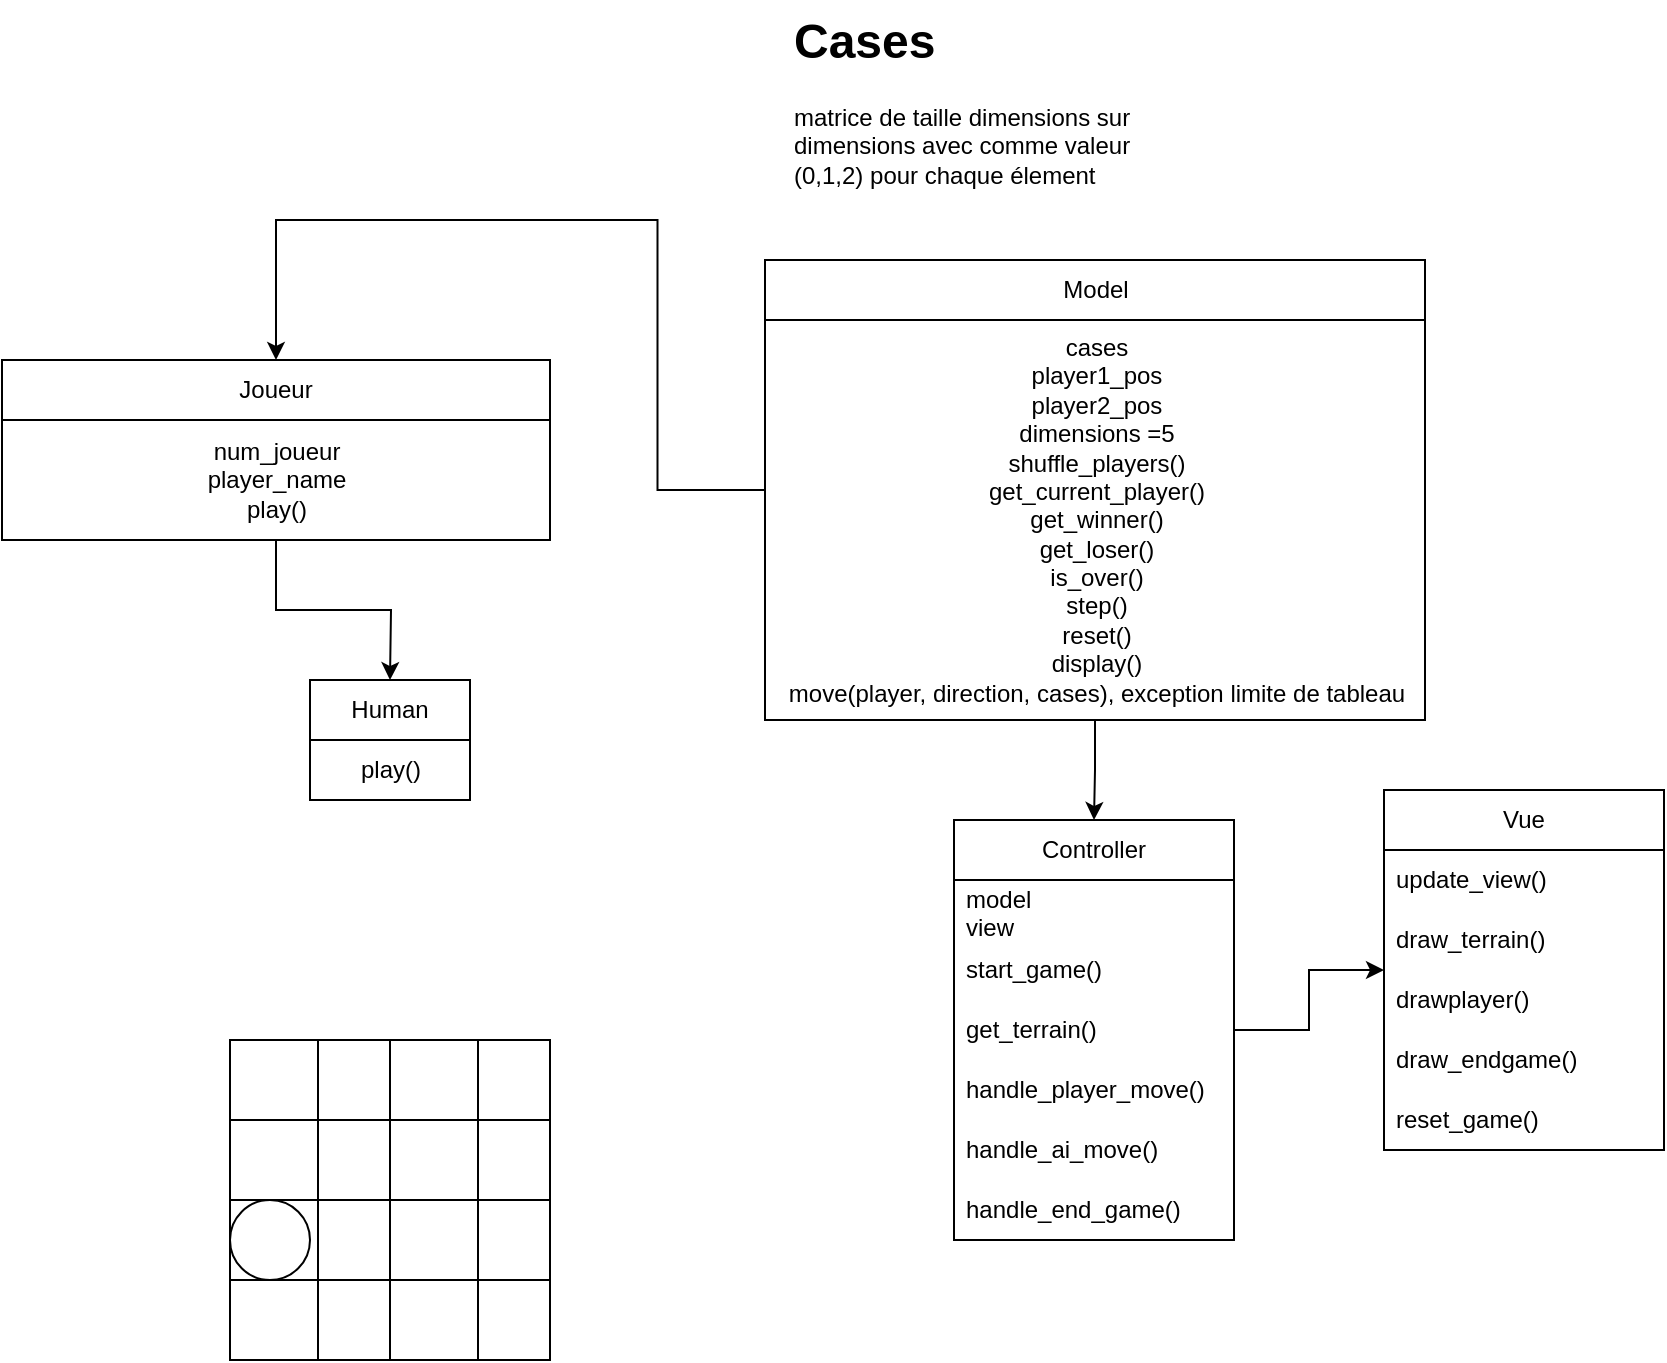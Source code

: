 <mxfile version="26.0.16">
  <diagram name="Page-1" id="e00Dm4wTywSY6sTYue8r">
    <mxGraphModel dx="1987" dy="1797" grid="1" gridSize="10" guides="1" tooltips="1" connect="1" arrows="1" fold="1" page="1" pageScale="1" pageWidth="827" pageHeight="1169" math="0" shadow="0">
      <root>
        <mxCell id="0" />
        <mxCell id="1" parent="0" />
        <mxCell id="Sh-7Oe9DfVssQbn5fpOl-42" style="edgeStyle=orthogonalEdgeStyle;rounded=0;orthogonalLoop=1;jettySize=auto;html=1;" edge="1" parent="1" source="Sh-7Oe9DfVssQbn5fpOl-12" target="Sh-7Oe9DfVssQbn5fpOl-16">
          <mxGeometry relative="1" as="geometry" />
        </mxCell>
        <mxCell id="Sh-7Oe9DfVssQbn5fpOl-12" value="Controller" style="swimlane;fontStyle=0;childLayout=stackLayout;horizontal=1;startSize=30;horizontalStack=0;resizeParent=1;resizeParentMax=0;resizeLast=0;collapsible=1;marginBottom=0;whiteSpace=wrap;html=1;" vertex="1" parent="1">
          <mxGeometry x="472" y="320" width="140" height="210" as="geometry" />
        </mxCell>
        <mxCell id="Sh-7Oe9DfVssQbn5fpOl-15" value="model&lt;div&gt;view&lt;/div&gt;" style="text;strokeColor=none;fillColor=none;align=left;verticalAlign=middle;spacingLeft=4;spacingRight=4;overflow=hidden;points=[[0,0.5],[1,0.5]];portConstraint=eastwest;rotatable=0;whiteSpace=wrap;html=1;" vertex="1" parent="Sh-7Oe9DfVssQbn5fpOl-12">
          <mxGeometry y="30" width="140" height="30" as="geometry" />
        </mxCell>
        <mxCell id="Sh-7Oe9DfVssQbn5fpOl-13" value="start_game()" style="text;strokeColor=none;fillColor=none;align=left;verticalAlign=middle;spacingLeft=4;spacingRight=4;overflow=hidden;points=[[0,0.5],[1,0.5]];portConstraint=eastwest;rotatable=0;whiteSpace=wrap;html=1;" vertex="1" parent="Sh-7Oe9DfVssQbn5fpOl-12">
          <mxGeometry y="60" width="140" height="30" as="geometry" />
        </mxCell>
        <mxCell id="Sh-7Oe9DfVssQbn5fpOl-14" value="get_terrain()" style="text;strokeColor=none;fillColor=none;align=left;verticalAlign=middle;spacingLeft=4;spacingRight=4;overflow=hidden;points=[[0,0.5],[1,0.5]];portConstraint=eastwest;rotatable=0;whiteSpace=wrap;html=1;" vertex="1" parent="Sh-7Oe9DfVssQbn5fpOl-12">
          <mxGeometry y="90" width="140" height="30" as="geometry" />
        </mxCell>
        <mxCell id="Sh-7Oe9DfVssQbn5fpOl-59" value="handle_player_move()" style="text;strokeColor=none;fillColor=none;align=left;verticalAlign=middle;spacingLeft=4;spacingRight=4;overflow=hidden;points=[[0,0.5],[1,0.5]];portConstraint=eastwest;rotatable=0;whiteSpace=wrap;html=1;" vertex="1" parent="Sh-7Oe9DfVssQbn5fpOl-12">
          <mxGeometry y="120" width="140" height="30" as="geometry" />
        </mxCell>
        <mxCell id="Sh-7Oe9DfVssQbn5fpOl-58" value="handle_ai_move()" style="text;strokeColor=none;fillColor=none;align=left;verticalAlign=middle;spacingLeft=4;spacingRight=4;overflow=hidden;points=[[0,0.5],[1,0.5]];portConstraint=eastwest;rotatable=0;whiteSpace=wrap;html=1;" vertex="1" parent="Sh-7Oe9DfVssQbn5fpOl-12">
          <mxGeometry y="150" width="140" height="30" as="geometry" />
        </mxCell>
        <mxCell id="Sh-7Oe9DfVssQbn5fpOl-54" value="handle_end_game()" style="text;strokeColor=none;fillColor=none;align=left;verticalAlign=middle;spacingLeft=4;spacingRight=4;overflow=hidden;points=[[0,0.5],[1,0.5]];portConstraint=eastwest;rotatable=0;whiteSpace=wrap;html=1;" vertex="1" parent="Sh-7Oe9DfVssQbn5fpOl-12">
          <mxGeometry y="180" width="140" height="30" as="geometry" />
        </mxCell>
        <mxCell id="Sh-7Oe9DfVssQbn5fpOl-16" value="Vue" style="swimlane;fontStyle=0;childLayout=stackLayout;horizontal=1;startSize=30;horizontalStack=0;resizeParent=1;resizeParentMax=0;resizeLast=0;collapsible=1;marginBottom=0;whiteSpace=wrap;html=1;" vertex="1" parent="1">
          <mxGeometry x="687" y="305" width="140" height="180" as="geometry" />
        </mxCell>
        <mxCell id="Sh-7Oe9DfVssQbn5fpOl-18" value="update_view()" style="text;strokeColor=none;fillColor=none;align=left;verticalAlign=middle;spacingLeft=4;spacingRight=4;overflow=hidden;points=[[0,0.5],[1,0.5]];portConstraint=eastwest;rotatable=0;whiteSpace=wrap;html=1;" vertex="1" parent="Sh-7Oe9DfVssQbn5fpOl-16">
          <mxGeometry y="30" width="140" height="30" as="geometry" />
        </mxCell>
        <mxCell id="Sh-7Oe9DfVssQbn5fpOl-17" value="draw_terrain()" style="text;strokeColor=none;fillColor=none;align=left;verticalAlign=middle;spacingLeft=4;spacingRight=4;overflow=hidden;points=[[0,0.5],[1,0.5]];portConstraint=eastwest;rotatable=0;whiteSpace=wrap;html=1;" vertex="1" parent="Sh-7Oe9DfVssQbn5fpOl-16">
          <mxGeometry y="60" width="140" height="30" as="geometry" />
        </mxCell>
        <mxCell id="Sh-7Oe9DfVssQbn5fpOl-56" value="drawplayer()" style="text;strokeColor=none;fillColor=none;align=left;verticalAlign=middle;spacingLeft=4;spacingRight=4;overflow=hidden;points=[[0,0.5],[1,0.5]];portConstraint=eastwest;rotatable=0;whiteSpace=wrap;html=1;" vertex="1" parent="Sh-7Oe9DfVssQbn5fpOl-16">
          <mxGeometry y="90" width="140" height="30" as="geometry" />
        </mxCell>
        <mxCell id="Sh-7Oe9DfVssQbn5fpOl-19" value="draw_endgame()" style="text;strokeColor=none;fillColor=none;align=left;verticalAlign=middle;spacingLeft=4;spacingRight=4;overflow=hidden;points=[[0,0.5],[1,0.5]];portConstraint=eastwest;rotatable=0;whiteSpace=wrap;html=1;" vertex="1" parent="Sh-7Oe9DfVssQbn5fpOl-16">
          <mxGeometry y="120" width="140" height="30" as="geometry" />
        </mxCell>
        <mxCell id="Sh-7Oe9DfVssQbn5fpOl-57" value="reset_game()" style="text;strokeColor=none;fillColor=none;align=left;verticalAlign=middle;spacingLeft=4;spacingRight=4;overflow=hidden;points=[[0,0.5],[1,0.5]];portConstraint=eastwest;rotatable=0;whiteSpace=wrap;html=1;" vertex="1" parent="Sh-7Oe9DfVssQbn5fpOl-16">
          <mxGeometry y="150" width="140" height="30" as="geometry" />
        </mxCell>
        <mxCell id="Sh-7Oe9DfVssQbn5fpOl-39" style="edgeStyle=orthogonalEdgeStyle;rounded=0;orthogonalLoop=1;jettySize=auto;html=1;entryX=0.5;entryY=0;entryDx=0;entryDy=0;" edge="1" parent="1" source="Sh-7Oe9DfVssQbn5fpOl-21" target="Sh-7Oe9DfVssQbn5fpOl-29">
          <mxGeometry relative="1" as="geometry" />
        </mxCell>
        <mxCell id="Sh-7Oe9DfVssQbn5fpOl-21" value="Model" style="swimlane;fontStyle=0;childLayout=stackLayout;horizontal=1;startSize=30;horizontalStack=0;resizeParent=1;resizeParentMax=0;resizeLast=0;collapsible=1;marginBottom=0;whiteSpace=wrap;html=1;" vertex="1" parent="1">
          <mxGeometry x="377.5" y="40" width="330" height="230" as="geometry" />
        </mxCell>
        <mxCell id="Sh-7Oe9DfVssQbn5fpOl-38" value="&lt;div&gt;&lt;div&gt;cases&lt;/div&gt;&lt;div&gt;player1_pos&lt;/div&gt;&lt;div&gt;player2_pos&lt;/div&gt;&lt;div&gt;dimensions =5&lt;br&gt;&lt;div&gt;&lt;span style=&quot;background-color: transparent; color: light-dark(rgb(0, 0, 0), rgb(255, 255, 255));&quot;&gt;shuffle_players()&lt;/span&gt;&lt;/div&gt;&lt;/div&gt;&lt;div&gt;get_current_player()&lt;/div&gt;&lt;div&gt;get_winner()&lt;/div&gt;&lt;div&gt;get_loser()&lt;/div&gt;&lt;div&gt;is_over()&lt;div&gt;&lt;/div&gt;&lt;/div&gt;&lt;div&gt;step()&lt;/div&gt;&lt;div&gt;reset()&lt;/div&gt;&lt;div&gt;display()&lt;/div&gt;&lt;div&gt;move(player, direction, cases), exception limite de tableau&lt;/div&gt;&lt;/div&gt;" style="text;html=1;align=center;verticalAlign=middle;resizable=0;points=[];autosize=1;strokeColor=none;fillColor=none;" vertex="1" parent="Sh-7Oe9DfVssQbn5fpOl-21">
          <mxGeometry y="30" width="330" height="200" as="geometry" />
        </mxCell>
        <mxCell id="Sh-7Oe9DfVssQbn5fpOl-29" value="Joueur" style="swimlane;fontStyle=0;childLayout=stackLayout;horizontal=1;startSize=30;horizontalStack=0;resizeParent=1;resizeParentMax=0;resizeLast=0;collapsible=1;marginBottom=0;whiteSpace=wrap;html=1;" vertex="1" parent="1">
          <mxGeometry x="-4" y="90" width="274" height="90" as="geometry" />
        </mxCell>
        <mxCell id="Sh-7Oe9DfVssQbn5fpOl-48" style="edgeStyle=orthogonalEdgeStyle;rounded=0;orthogonalLoop=1;jettySize=auto;html=1;" edge="1" parent="Sh-7Oe9DfVssQbn5fpOl-29" source="Sh-7Oe9DfVssQbn5fpOl-31">
          <mxGeometry relative="1" as="geometry">
            <mxPoint x="194.0" y="160" as="targetPoint" />
          </mxGeometry>
        </mxCell>
        <mxCell id="Sh-7Oe9DfVssQbn5fpOl-31" value="&lt;div&gt;num_joueur&lt;/div&gt;&lt;div&gt;&lt;span style=&quot;background-color: transparent; color: light-dark(rgb(0, 0, 0), rgb(255, 255, 255));&quot;&gt;player_name&lt;/span&gt;&lt;/div&gt;&lt;div&gt;&lt;span style=&quot;background-color: transparent; color: light-dark(rgb(0, 0, 0), rgb(255, 255, 255));&quot;&gt;play()&lt;/span&gt;&lt;/div&gt;" style="text;html=1;align=center;verticalAlign=middle;resizable=0;points=[];autosize=1;strokeColor=none;fillColor=none;" vertex="1" parent="Sh-7Oe9DfVssQbn5fpOl-29">
          <mxGeometry y="30" width="274" height="60" as="geometry" />
        </mxCell>
        <mxCell id="Sh-7Oe9DfVssQbn5fpOl-33" value="" style="shape=internalStorage;whiteSpace=wrap;html=1;backgroundOutline=1;dx=44;dy=40;" vertex="1" parent="1">
          <mxGeometry x="110" y="430" width="80" height="80" as="geometry" />
        </mxCell>
        <mxCell id="Sh-7Oe9DfVssQbn5fpOl-34" value="" style="shape=internalStorage;whiteSpace=wrap;html=1;backgroundOutline=1;dx=44;dy=40;" vertex="1" parent="1">
          <mxGeometry x="190" y="430" width="80" height="80" as="geometry" />
        </mxCell>
        <mxCell id="Sh-7Oe9DfVssQbn5fpOl-35" value="" style="shape=internalStorage;whiteSpace=wrap;html=1;backgroundOutline=1;dx=44;dy=40;" vertex="1" parent="1">
          <mxGeometry x="110" y="510" width="80" height="80" as="geometry" />
        </mxCell>
        <mxCell id="Sh-7Oe9DfVssQbn5fpOl-36" value="" style="shape=internalStorage;whiteSpace=wrap;html=1;backgroundOutline=1;dx=44;dy=40;" vertex="1" parent="1">
          <mxGeometry x="190" y="510" width="80" height="80" as="geometry" />
        </mxCell>
        <mxCell id="Sh-7Oe9DfVssQbn5fpOl-37" value="" style="ellipse;whiteSpace=wrap;html=1;" vertex="1" parent="1">
          <mxGeometry x="110" y="510" width="40" height="40" as="geometry" />
        </mxCell>
        <mxCell id="Sh-7Oe9DfVssQbn5fpOl-46" value="&lt;h1 style=&quot;margin-top: 0px;&quot;&gt;&lt;span style=&quot;background-color: transparent; color: light-dark(rgb(0, 0, 0), rgb(255, 255, 255));&quot;&gt;Cases&lt;/span&gt;&lt;/h1&gt;&lt;div&gt;&lt;span style=&quot;background-color: transparent; color: light-dark(rgb(0, 0, 0), rgb(255, 255, 255));&quot;&gt;matrice de taille dimensions sur dimensions avec comme valeur (0,1,2) pour chaque élement&lt;/span&gt;&lt;/div&gt;" style="text;html=1;whiteSpace=wrap;overflow=hidden;rounded=0;" vertex="1" parent="1">
          <mxGeometry x="390" y="-90" width="180" height="120" as="geometry" />
        </mxCell>
        <mxCell id="Sh-7Oe9DfVssQbn5fpOl-47" style="edgeStyle=orthogonalEdgeStyle;rounded=0;orthogonalLoop=1;jettySize=auto;html=1;" edge="1" parent="1" source="Sh-7Oe9DfVssQbn5fpOl-21" target="Sh-7Oe9DfVssQbn5fpOl-12">
          <mxGeometry relative="1" as="geometry">
            <mxPoint x="460" y="105" as="sourcePoint" />
            <mxPoint x="390" y="400" as="targetPoint" />
          </mxGeometry>
        </mxCell>
        <mxCell id="Sh-7Oe9DfVssQbn5fpOl-49" value="Human" style="swimlane;fontStyle=0;childLayout=stackLayout;horizontal=1;startSize=30;horizontalStack=0;resizeParent=1;resizeParentMax=0;resizeLast=0;collapsible=1;marginBottom=0;whiteSpace=wrap;html=1;" vertex="1" parent="1">
          <mxGeometry x="150" y="250" width="80" height="60" as="geometry" />
        </mxCell>
        <mxCell id="Sh-7Oe9DfVssQbn5fpOl-53" value="play()" style="text;html=1;align=center;verticalAlign=middle;resizable=0;points=[];autosize=1;strokeColor=none;fillColor=none;" vertex="1" parent="Sh-7Oe9DfVssQbn5fpOl-49">
          <mxGeometry y="30" width="80" height="30" as="geometry" />
        </mxCell>
      </root>
    </mxGraphModel>
  </diagram>
</mxfile>
